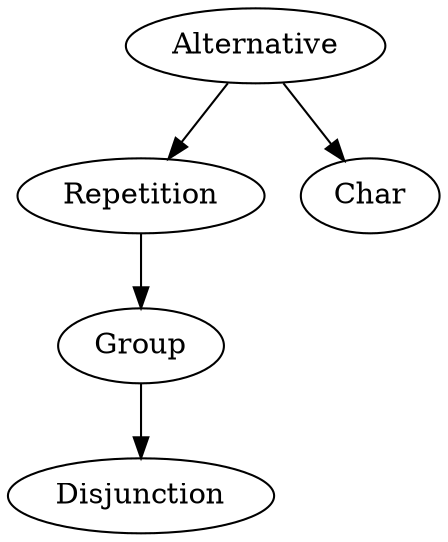 digraph G {
  "Alternative0.49965944477739543" [ label = "Alternative" ];
  "Repetition0.0061409447667957195" [ label = "Repetition" ];
  "Group0.06052630442221307" [ label = "Group" ];
  "Disjunction0.7931378809294636" [ label = "Disjunction" ];
  "Char0.7777848259597233" [ label = "Char" ];
  "Alternative0.49965944477739543" -> "Repetition0.0061409447667957195";
  "Repetition0.0061409447667957195" -> "Group0.06052630442221307";
  "Group0.06052630442221307" -> "Disjunction0.7931378809294636";
  "Alternative0.49965944477739543" -> "Char0.7777848259597233";
}
